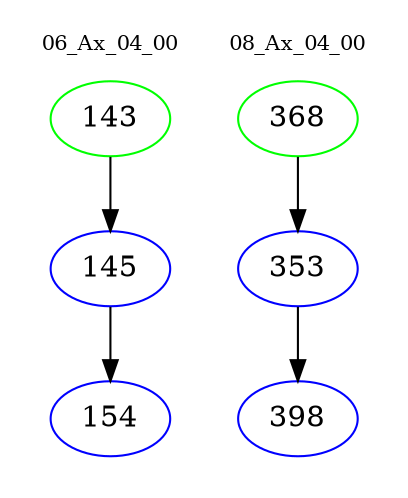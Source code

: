 digraph{
subgraph cluster_0 {
color = white
label = "06_Ax_04_00";
fontsize=10;
T0_143 [label="143", color="green"]
T0_143 -> T0_145 [color="black"]
T0_145 [label="145", color="blue"]
T0_145 -> T0_154 [color="black"]
T0_154 [label="154", color="blue"]
}
subgraph cluster_1 {
color = white
label = "08_Ax_04_00";
fontsize=10;
T1_368 [label="368", color="green"]
T1_368 -> T1_353 [color="black"]
T1_353 [label="353", color="blue"]
T1_353 -> T1_398 [color="black"]
T1_398 [label="398", color="blue"]
}
}
